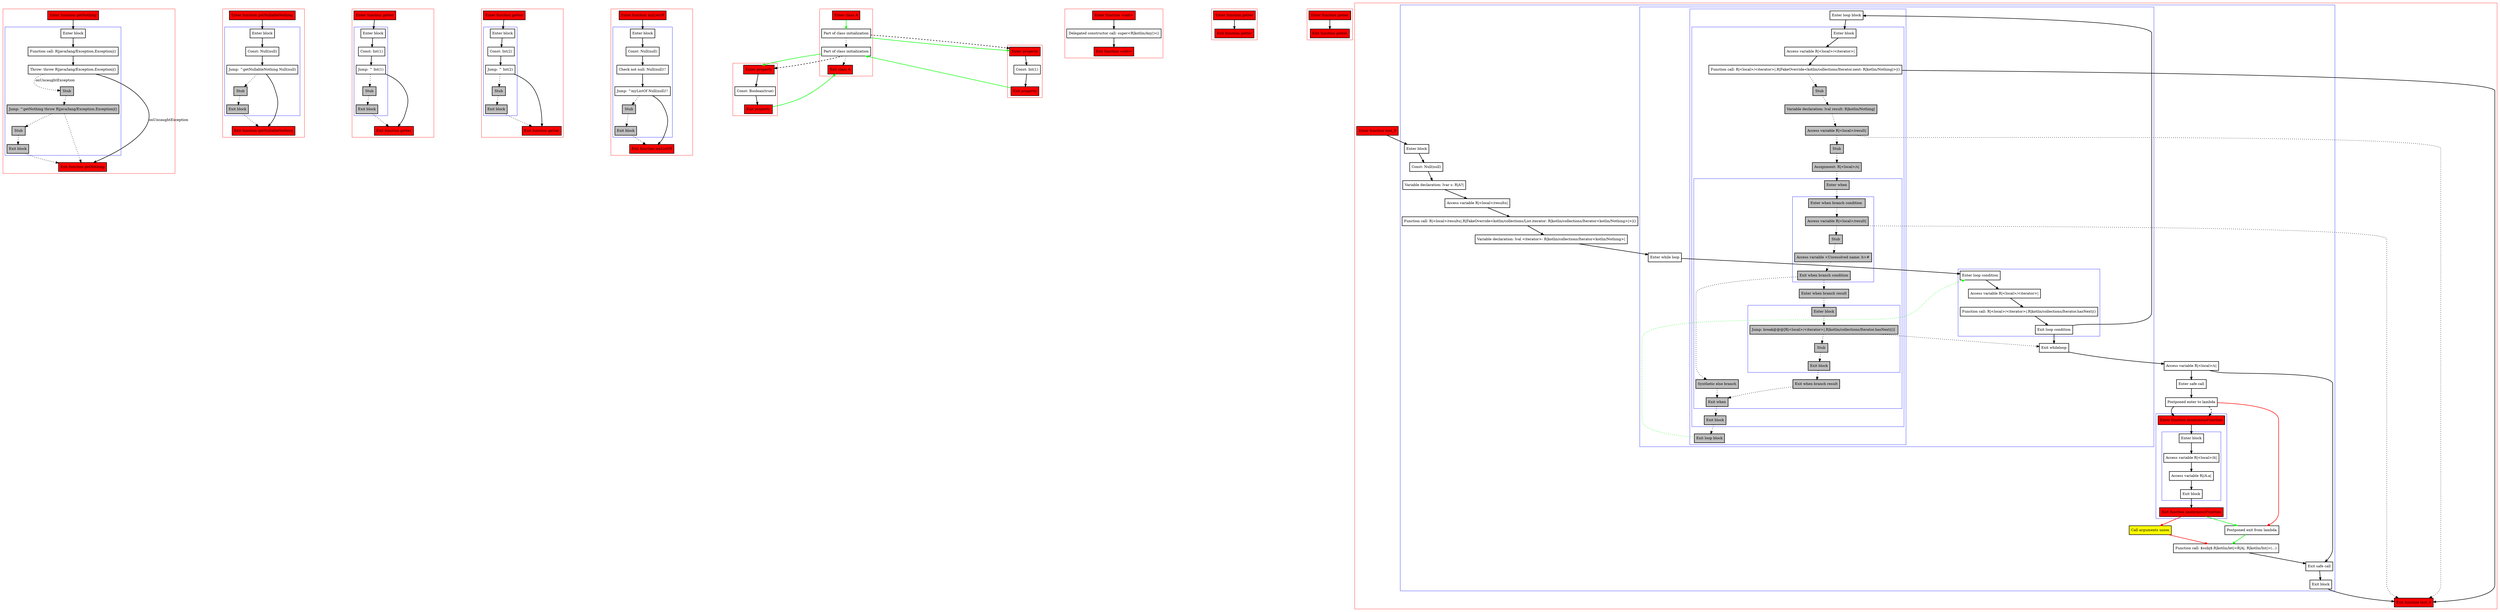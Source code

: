 digraph smartcastToNothing_kt {
    graph [nodesep=3]
    node [shape=box penwidth=2]
    edge [penwidth=2]

    subgraph cluster_0 {
        color=red
        0 [label="Enter function getNothing" style="filled" fillcolor=red];
        subgraph cluster_1 {
            color=blue
            1 [label="Enter block"];
            2 [label="Function call: R|java/lang/Exception.Exception|()"];
            3 [label="Throw: throw R|java/lang/Exception.Exception|()"];
            4 [label="Stub" style="filled" fillcolor=gray];
            5 [label="Jump: ^getNothing throw R|java/lang/Exception.Exception|()" style="filled" fillcolor=gray];
            6 [label="Stub" style="filled" fillcolor=gray];
            7 [label="Exit block" style="filled" fillcolor=gray];
        }
        8 [label="Exit function getNothing" style="filled" fillcolor=red];
    }
    0 -> {1};
    1 -> {2};
    2 -> {3};
    3 -> {8}    [label=onUncaughtException];
    3 -> {4} [style=dotted]    [label=onUncaughtException];
    4 -> {5} [style=dotted];
    5 -> {8 6} [style=dotted];
    6 -> {7} [style=dotted];
    7 -> {8} [style=dotted];

    subgraph cluster_2 {
        color=red
        9 [label="Enter function getNullableNothing" style="filled" fillcolor=red];
        subgraph cluster_3 {
            color=blue
            10 [label="Enter block"];
            11 [label="Const: Null(null)"];
            12 [label="Jump: ^getNullableNothing Null(null)"];
            13 [label="Stub" style="filled" fillcolor=gray];
            14 [label="Exit block" style="filled" fillcolor=gray];
        }
        15 [label="Exit function getNullableNothing" style="filled" fillcolor=red];
    }
    9 -> {10};
    10 -> {11};
    11 -> {12};
    12 -> {15};
    12 -> {13} [style=dotted];
    13 -> {14} [style=dotted];
    14 -> {15} [style=dotted];

    subgraph cluster_4 {
        color=red
        16 [label="Enter function getter" style="filled" fillcolor=red];
        subgraph cluster_5 {
            color=blue
            17 [label="Enter block"];
            18 [label="Const: Int(1)"];
            19 [label="Jump: ^ Int(1)"];
            20 [label="Stub" style="filled" fillcolor=gray];
            21 [label="Exit block" style="filled" fillcolor=gray];
        }
        22 [label="Exit function getter" style="filled" fillcolor=red];
    }
    16 -> {17};
    17 -> {18};
    18 -> {19};
    19 -> {22};
    19 -> {20} [style=dotted];
    20 -> {21} [style=dotted];
    21 -> {22} [style=dotted];

    subgraph cluster_6 {
        color=red
        23 [label="Enter function getter" style="filled" fillcolor=red];
        subgraph cluster_7 {
            color=blue
            24 [label="Enter block"];
            25 [label="Const: Int(2)"];
            26 [label="Jump: ^ Int(2)"];
            27 [label="Stub" style="filled" fillcolor=gray];
            28 [label="Exit block" style="filled" fillcolor=gray];
        }
        29 [label="Exit function getter" style="filled" fillcolor=red];
    }
    23 -> {24};
    24 -> {25};
    25 -> {26};
    26 -> {29};
    26 -> {27} [style=dotted];
    27 -> {28} [style=dotted];
    28 -> {29} [style=dotted];

    subgraph cluster_8 {
        color=red
        30 [label="Enter function myListOf" style="filled" fillcolor=red];
        subgraph cluster_9 {
            color=blue
            31 [label="Enter block"];
            32 [label="Const: Null(null)"];
            33 [label="Check not null: Null(null)!!"];
            34 [label="Jump: ^myListOf Null(null)!!"];
            35 [label="Stub" style="filled" fillcolor=gray];
            36 [label="Exit block" style="filled" fillcolor=gray];
        }
        37 [label="Exit function myListOf" style="filled" fillcolor=red];
    }
    30 -> {31};
    31 -> {32};
    32 -> {33};
    33 -> {34};
    34 -> {37};
    34 -> {35} [style=dotted];
    35 -> {36} [style=dotted];
    36 -> {37} [style=dotted];

    subgraph cluster_10 {
        color=red
        38 [label="Enter class A" style="filled" fillcolor=red];
        39 [label="Part of class initialization"];
        40 [label="Part of class initialization"];
        41 [label="Exit class A" style="filled" fillcolor=red];
    }
    38 -> {39} [color=green];
    39 -> {40} [style=dotted];
    39 -> {47} [color=green];
    39 -> {47} [style=dashed];
    40 -> {41} [style=dotted];
    40 -> {52} [color=green];
    40 -> {52} [style=dashed];

    subgraph cluster_11 {
        color=red
        42 [label="Enter function <init>" style="filled" fillcolor=red];
        43 [label="Delegated constructor call: super<R|kotlin/Any|>()"];
        44 [label="Exit function <init>" style="filled" fillcolor=red];
    }
    42 -> {43};
    43 -> {44};

    subgraph cluster_12 {
        color=red
        45 [label="Enter function getter" style="filled" fillcolor=red];
        46 [label="Exit function getter" style="filled" fillcolor=red];
    }
    45 -> {46};

    subgraph cluster_13 {
        color=red
        47 [label="Enter property" style="filled" fillcolor=red];
        48 [label="Const: Int(1)"];
        49 [label="Exit property" style="filled" fillcolor=red];
    }
    47 -> {48};
    48 -> {49};
    49 -> {40} [color=green];

    subgraph cluster_14 {
        color=red
        50 [label="Enter function getter" style="filled" fillcolor=red];
        51 [label="Exit function getter" style="filled" fillcolor=red];
    }
    50 -> {51};

    subgraph cluster_15 {
        color=red
        52 [label="Enter property" style="filled" fillcolor=red];
        53 [label="Const: Boolean(true)"];
        54 [label="Exit property" style="filled" fillcolor=red];
    }
    52 -> {53};
    53 -> {54};
    54 -> {41} [color=green];

    subgraph cluster_16 {
        color=red
        55 [label="Enter function test_0" style="filled" fillcolor=red];
        subgraph cluster_17 {
            color=blue
            56 [label="Enter block"];
            57 [label="Const: Null(null)"];
            58 [label="Variable declaration: lvar s: R|A?|"];
            59 [label="Access variable R|<local>/results|"];
            60 [label="Function call: R|<local>/results|.R|FakeOverride<kotlin/collections/List.iterator: R|kotlin/collections/Iterator<kotlin/Nothing>|>|()"];
            61 [label="Variable declaration: lval <iterator>: R|kotlin/collections/Iterator<kotlin/Nothing>|"];
            subgraph cluster_18 {
                color=blue
                62 [label="Enter while loop"];
                subgraph cluster_19 {
                    color=blue
                    63 [label="Enter loop condition"];
                    64 [label="Access variable R|<local>/<iterator>|"];
                    65 [label="Function call: R|<local>/<iterator>|.R|kotlin/collections/Iterator.hasNext|()"];
                    66 [label="Exit loop condition"];
                }
                subgraph cluster_20 {
                    color=blue
                    67 [label="Enter loop block"];
                    subgraph cluster_21 {
                        color=blue
                        68 [label="Enter block"];
                        69 [label="Access variable R|<local>/<iterator>|"];
                        70 [label="Function call: R|<local>/<iterator>|.R|FakeOverride<kotlin/collections/Iterator.next: R|kotlin/Nothing|>|()"];
                        71 [label="Stub" style="filled" fillcolor=gray];
                        72 [label="Variable declaration: lval result: R|kotlin/Nothing|" style="filled" fillcolor=gray];
                        73 [label="Access variable R|<local>/result|" style="filled" fillcolor=gray];
                        74 [label="Stub" style="filled" fillcolor=gray];
                        75 [label="Assignment: R|<local>/s|" style="filled" fillcolor=gray];
                        subgraph cluster_22 {
                            color=blue
                            76 [label="Enter when" style="filled" fillcolor=gray];
                            subgraph cluster_23 {
                                color=blue
                                77 [label="Enter when branch condition " style="filled" fillcolor=gray];
                                78 [label="Access variable R|<local>/result|" style="filled" fillcolor=gray];
                                79 [label="Stub" style="filled" fillcolor=gray];
                                80 [label="Access variable <Unresolved name: b>#" style="filled" fillcolor=gray];
                                81 [label="Exit when branch condition" style="filled" fillcolor=gray];
                            }
                            82 [label="Synthetic else branch" style="filled" fillcolor=gray];
                            83 [label="Enter when branch result" style="filled" fillcolor=gray];
                            subgraph cluster_24 {
                                color=blue
                                84 [label="Enter block" style="filled" fillcolor=gray];
                                85 [label="Jump: break@@@[R|<local>/<iterator>|.R|kotlin/collections/Iterator.hasNext|()] " style="filled" fillcolor=gray];
                                86 [label="Stub" style="filled" fillcolor=gray];
                                87 [label="Exit block" style="filled" fillcolor=gray];
                            }
                            88 [label="Exit when branch result" style="filled" fillcolor=gray];
                            89 [label="Exit when" style="filled" fillcolor=gray];
                        }
                        90 [label="Exit block" style="filled" fillcolor=gray];
                    }
                    91 [label="Exit loop block" style="filled" fillcolor=gray];
                }
                92 [label="Exit whileloop"];
            }
            93 [label="Access variable R|<local>/s|"];
            94 [label="Enter safe call"];
            95 [label="Postponed enter to lambda"];
            subgraph cluster_25 {
                color=blue
                102 [label="Enter function anonymousFunction" style="filled" fillcolor=red];
                subgraph cluster_26 {
                    color=blue
                    103 [label="Enter block"];
                    104 [label="Access variable R|<local>/it|"];
                    105 [label="Access variable R|/A.a|"];
                    106 [label="Exit block"];
                }
                107 [label="Exit function anonymousFunction" style="filled" fillcolor=red];
            }
            96 [label="Call arguments union" style="filled" fillcolor=yellow];
            97 [label="Postponed exit from lambda"];
            98 [label="Function call: $subj$.R|kotlin/let|<R|A|, R|kotlin/Int|>(...)"];
            99 [label="Exit safe call"];
            100 [label="Exit block"];
        }
        101 [label="Exit function test_0" style="filled" fillcolor=red];
    }
    55 -> {56};
    56 -> {57};
    57 -> {58};
    58 -> {59};
    59 -> {60};
    60 -> {61};
    61 -> {62};
    62 -> {63};
    63 -> {64};
    64 -> {65};
    65 -> {66};
    66 -> {92 67};
    67 -> {68};
    68 -> {69};
    69 -> {70};
    70 -> {101};
    70 -> {71} [style=dotted];
    71 -> {72} [style=dotted];
    72 -> {73} [style=dotted];
    73 -> {101 74} [style=dotted];
    74 -> {75} [style=dotted];
    75 -> {76} [style=dotted];
    76 -> {77} [style=dotted];
    77 -> {78} [style=dotted];
    78 -> {101 79} [style=dotted];
    79 -> {80} [style=dotted];
    80 -> {81} [style=dotted];
    81 -> {83 82} [style=dotted];
    82 -> {89} [style=dotted];
    83 -> {84} [style=dotted];
    84 -> {85} [style=dotted];
    85 -> {92 86} [style=dotted];
    86 -> {87} [style=dotted];
    87 -> {88} [style=dotted];
    88 -> {89} [style=dotted];
    89 -> {90} [style=dotted];
    90 -> {91} [style=dotted];
    91 -> {63} [color=green style=dotted];
    92 -> {93};
    93 -> {94 99};
    94 -> {95};
    95 -> {102};
    95 -> {97} [color=red];
    95 -> {102} [style=dashed];
    96 -> {98} [color=red];
    97 -> {98} [color=green];
    98 -> {99};
    99 -> {100};
    100 -> {101};
    102 -> {103};
    103 -> {104};
    104 -> {105};
    105 -> {106};
    106 -> {107};
    107 -> {96} [color=red];
    107 -> {97} [color=green];

}
